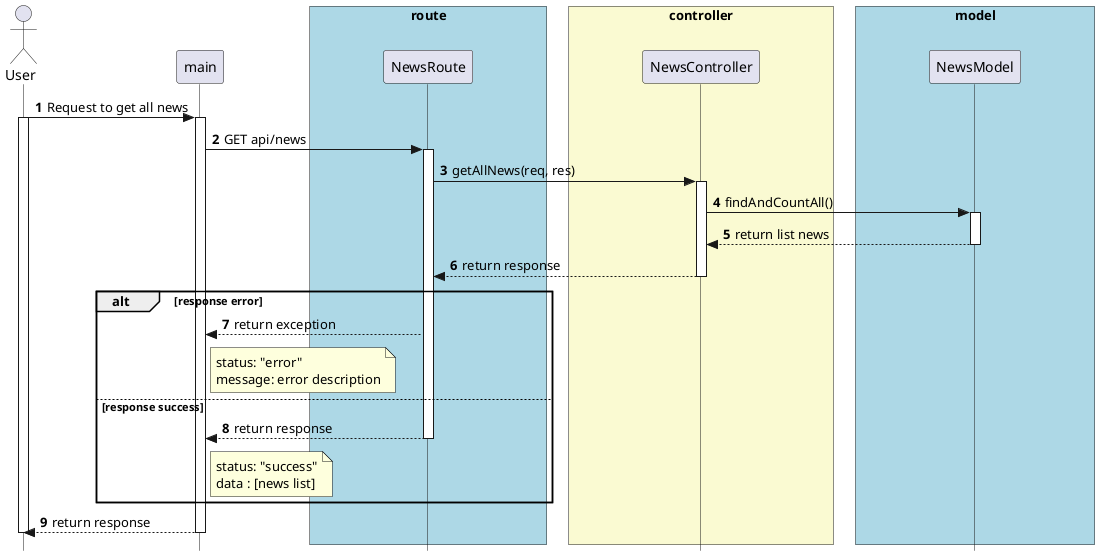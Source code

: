 '

@startuml


skinparam style strictuml

skinparam lifelineStrategy solid

skinparam ParticipantPadding 70

skinparam BoxPadding 10

autonumber

actor User as User


participant main as main


box "route" #lightBlue

participant NewsRoute as NewsRoute

end box


box "controller" #LightGoldenRodYellow
participant NewsController as NewsController

end box


box "model" #lightBlue
participant NewsModel as NewsModel

end box


User -> main: Request to get all news
activate User
activate main

main -> NewsRoute: GET api/news
activate NewsRoute


NewsRoute -> NewsController: getAllNews(req, res)
activate NewsController

NewsController -> NewsModel: findAndCountAll()

activate NewsModel

NewsModel --> NewsController: return list news

deactivate NewsModel

NewsController --> NewsRoute: return response

deactivate NewsController

alt response error
  NewsRoute --> main: return exception
  note right of main
    status: "error"
    message: error description
  end note
else response success
  NewsRoute --> main: return response
    deactivate NewsRoute

  note right of main
    status: "success"
    data : [news list]
  end note
end
main --> User: return response
deactivate main
deactivate User

@enduml

